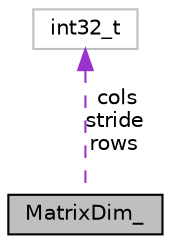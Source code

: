 digraph "MatrixDim_"
{
  edge [fontname="Helvetica",fontsize="10",labelfontname="Helvetica",labelfontsize="10"];
  node [fontname="Helvetica",fontsize="10",shape=record];
  Node1 [label="MatrixDim_",height=0.2,width=0.4,color="black", fillcolor="grey75", style="filled", fontcolor="black"];
  Node2 -> Node1 [dir="back",color="darkorchid3",fontsize="10",style="dashed",label=" cols\nstride\nrows" ,fontname="Helvetica"];
  Node2 [label="int32_t",height=0.2,width=0.4,color="grey75", fillcolor="white", style="filled"];
}
